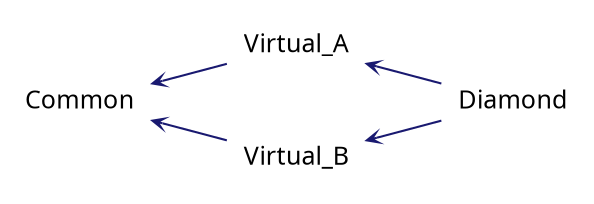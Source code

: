 digraph "Graphical Class Hierarchy"
{
 // INTERACTIVE_SVG=YES
 // LATEX_PDF_SIZE
  graph [];
  edge [fontname=Ubuntu labelfontsize=10 arrowhead=open arrowtail=open arrowsize=0.5];
  node [fontname=Ubuntu fontsize=12 shape=plaintext];
  rankdir="LR";
  Node0 [label="Common" URL="$structCommon.html" tooltip=" " ];
  Node0 -> Node1 [dir="back",color="midnightblue"style="solid"];
  Node1 [label="Virtual_A" URL="$structVirtual__A.html" tooltip="ref" ];
  Node1 -> Node2 [dir="back",color="midnightblue"style="solid"];
  Node2 [label="Diamond" URL="$structDiamond.html" tooltip=" " ];
  Node0 -> Node3 [dir="back",color="midnightblue"style="solid"];
  Node3 [label="Virtual_B" URL="$structVirtual__B.html" tooltip=" " ];
  Node3 -> Node2 [dir="back",color="midnightblue"style="solid"];
}
